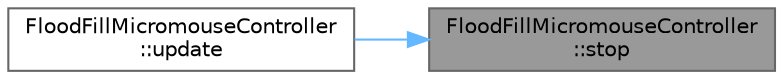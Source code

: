 digraph "FloodFillMicromouseController::stop"
{
 // LATEX_PDF_SIZE
  bgcolor="transparent";
  edge [fontname=Helvetica,fontsize=10,labelfontname=Helvetica,labelfontsize=10];
  node [fontname=Helvetica,fontsize=10,shape=box,height=0.2,width=0.4];
  rankdir="RL";
  Node1 [id="Node000001",label="FloodFillMicromouseController\l::stop",height=0.2,width=0.4,color="gray40", fillcolor="grey60", style="filled", fontcolor="black",tooltip=" "];
  Node1 -> Node2 [id="edge1_Node000001_Node000002",dir="back",color="steelblue1",style="solid",tooltip=" "];
  Node2 [id="Node000002",label="FloodFillMicromouseController\l::update",height=0.2,width=0.4,color="grey40", fillcolor="white", style="filled",URL="$class_flood_fill_micromouse_controller.html#af4b671c551adf8ac42b2aadb75825c6b",tooltip=" "];
}
